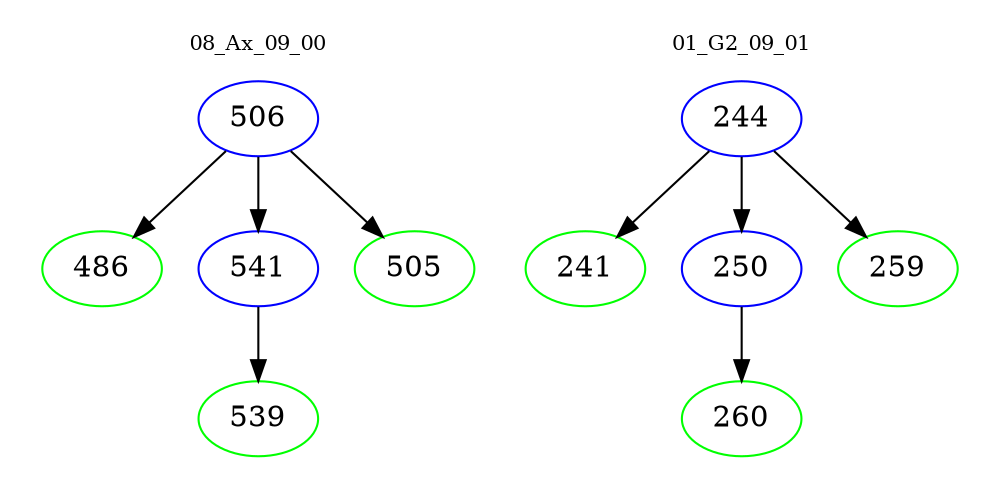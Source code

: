 digraph{
subgraph cluster_0 {
color = white
label = "08_Ax_09_00";
fontsize=10;
T0_506 [label="506", color="blue"]
T0_506 -> T0_486 [color="black"]
T0_486 [label="486", color="green"]
T0_506 -> T0_541 [color="black"]
T0_541 [label="541", color="blue"]
T0_541 -> T0_539 [color="black"]
T0_539 [label="539", color="green"]
T0_506 -> T0_505 [color="black"]
T0_505 [label="505", color="green"]
}
subgraph cluster_1 {
color = white
label = "01_G2_09_01";
fontsize=10;
T1_244 [label="244", color="blue"]
T1_244 -> T1_241 [color="black"]
T1_241 [label="241", color="green"]
T1_244 -> T1_250 [color="black"]
T1_250 [label="250", color="blue"]
T1_250 -> T1_260 [color="black"]
T1_260 [label="260", color="green"]
T1_244 -> T1_259 [color="black"]
T1_259 [label="259", color="green"]
}
}
